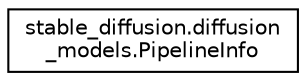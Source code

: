 digraph "Graphical Class Hierarchy"
{
 // LATEX_PDF_SIZE
  edge [fontname="Helvetica",fontsize="10",labelfontname="Helvetica",labelfontsize="10"];
  node [fontname="Helvetica",fontsize="10",shape=record];
  rankdir="LR";
  Node0 [label="stable_diffusion.diffusion\l_models.PipelineInfo",height=0.2,width=0.4,color="black", fillcolor="white", style="filled",URL="$classstable__diffusion_1_1diffusion__models_1_1PipelineInfo.html",tooltip=" "];
}
